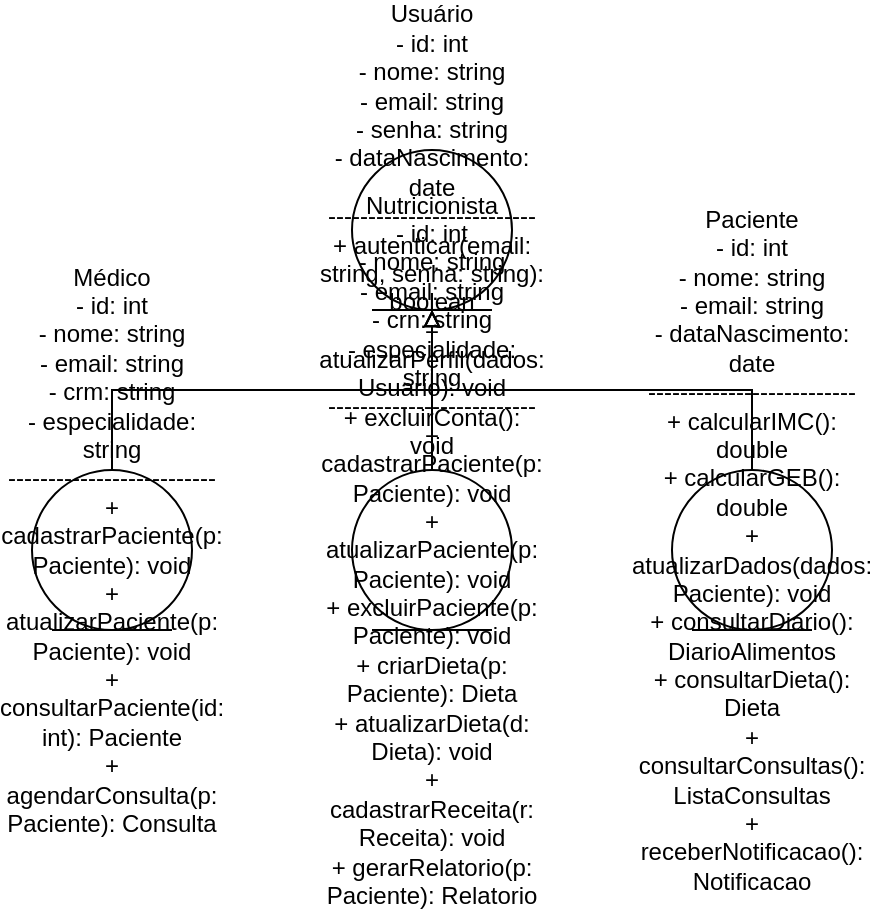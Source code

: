 <mxfile version="27.1.6">
  <diagram name="Página-1" id="b-eg1-FrF9y84uEL_RRn">
    <mxGraphModel dx="567" dy="567" grid="1" gridSize="10" guides="1" tooltips="1" connect="1" arrows="1" fold="1" page="1" pageScale="1" pageWidth="827" pageHeight="1169" math="0" shadow="0" adaptiveColors="none">
      <root>
        <mxCell id="0" />
        <mxCell id="1" parent="0" />
        <mxCell id="1Na_u8QP2jS8yMY4hHAe-1" value="Usuário&#10;- id: int&#10;- nome: string&#10;- email: string&#10;- senha: string&#10;- dataNascimento: date&#10;--------------------------&#10;+ autenticar(email: string, senha: string): boolean&#10;+ atualizarPerfil(dados: Usuario): void&#10;+ excluirConta(): void" style="ellipse;shape=umlEntity;whiteSpace=wrap;html=1;" vertex="1" parent="1">
          <mxGeometry x="440" y="160" width="80" height="80" as="geometry" />
        </mxCell>
        <mxCell id="1Na_u8QP2jS8yMY4hHAe-7" style="edgeStyle=orthogonalEdgeStyle;rounded=0;orthogonalLoop=1;jettySize=auto;html=1;entryX=0.5;entryY=1;entryDx=0;entryDy=0;exitX=0.5;exitY=0;exitDx=0;exitDy=0;endArrow=block;endFill=0;" edge="1" parent="1" source="1Na_u8QP2jS8yMY4hHAe-2" target="1Na_u8QP2jS8yMY4hHAe-1">
          <mxGeometry relative="1" as="geometry" />
        </mxCell>
        <mxCell id="1Na_u8QP2jS8yMY4hHAe-2" value="Médico&#10;- id: int&#10;- nome: string&#10;- email: string&#10;- crm: string&#10;- especialidade: string&#10;--------------------------&#10;+ cadastrarPaciente(p: Paciente): void&#10;+ atualizarPaciente(p: Paciente): void&#10;+ consultarPaciente(id: int): Paciente&#10;+ agendarConsulta(p: Paciente): Consulta" style="ellipse;shape=umlEntity;whiteSpace=wrap;html=1;" vertex="1" parent="1">
          <mxGeometry x="280" y="320" width="80" height="80" as="geometry" />
        </mxCell>
        <mxCell id="1Na_u8QP2jS8yMY4hHAe-8" style="edgeStyle=orthogonalEdgeStyle;rounded=0;orthogonalLoop=1;jettySize=auto;html=1;endArrow=block;endFill=0;" edge="1" parent="1" source="1Na_u8QP2jS8yMY4hHAe-3" target="1Na_u8QP2jS8yMY4hHAe-1">
          <mxGeometry relative="1" as="geometry" />
        </mxCell>
        <mxCell id="1Na_u8QP2jS8yMY4hHAe-3" value="Nutricionista&#10;- id: int&#10;- nome: string&#10;- email: string&#10;- crn: string&#10;- especialidade: string&#10;--------------------------&#10;+ cadastrarPaciente(p: Paciente): void&#10;+ atualizarPaciente(p: Paciente): void&#10;+ excluirPaciente(p: Paciente): void&#10;+ criarDieta(p: Paciente): Dieta&#10;+ atualizarDieta(d: Dieta): void&#10;+ cadastrarReceita(r: Receita): void&#10;+ gerarRelatorio(p: Paciente): Relatorio" style="ellipse;shape=umlEntity;whiteSpace=wrap;html=1;" vertex="1" parent="1">
          <mxGeometry x="440" y="320" width="80" height="80" as="geometry" />
        </mxCell>
        <mxCell id="1Na_u8QP2jS8yMY4hHAe-6" style="edgeStyle=orthogonalEdgeStyle;rounded=0;orthogonalLoop=1;jettySize=auto;html=1;entryX=0.5;entryY=1;entryDx=0;entryDy=0;exitX=0.5;exitY=0;exitDx=0;exitDy=0;endArrow=block;endFill=0;" edge="1" parent="1" source="1Na_u8QP2jS8yMY4hHAe-4" target="1Na_u8QP2jS8yMY4hHAe-1">
          <mxGeometry relative="1" as="geometry">
            <mxPoint x="620" y="150.0" as="targetPoint" />
            <mxPoint x="740.0" y="269.941" as="sourcePoint" />
          </mxGeometry>
        </mxCell>
        <mxCell id="1Na_u8QP2jS8yMY4hHAe-4" value="Paciente&#10;- id: int&#10;- nome: string&#10;- email: string&#10;- dataNascimento: date&#10;--------------------------&#10;+ calcularIMC(): double&#10;+ calcularGEB(): double&#10;+ atualizarDados(dados: Paciente): void&#10;+ consultarDiario(): DiarioAlimentos&#10;+ consultarDieta(): Dieta&#10;+ consultarConsultas(): ListaConsultas&#10;+ receberNotificacao(): Notificacao" style="ellipse;shape=umlEntity;whiteSpace=wrap;html=1;" vertex="1" parent="1">
          <mxGeometry x="600" y="320" width="80" height="80" as="geometry" />
        </mxCell>
      </root>
    </mxGraphModel>
  </diagram>
</mxfile>

